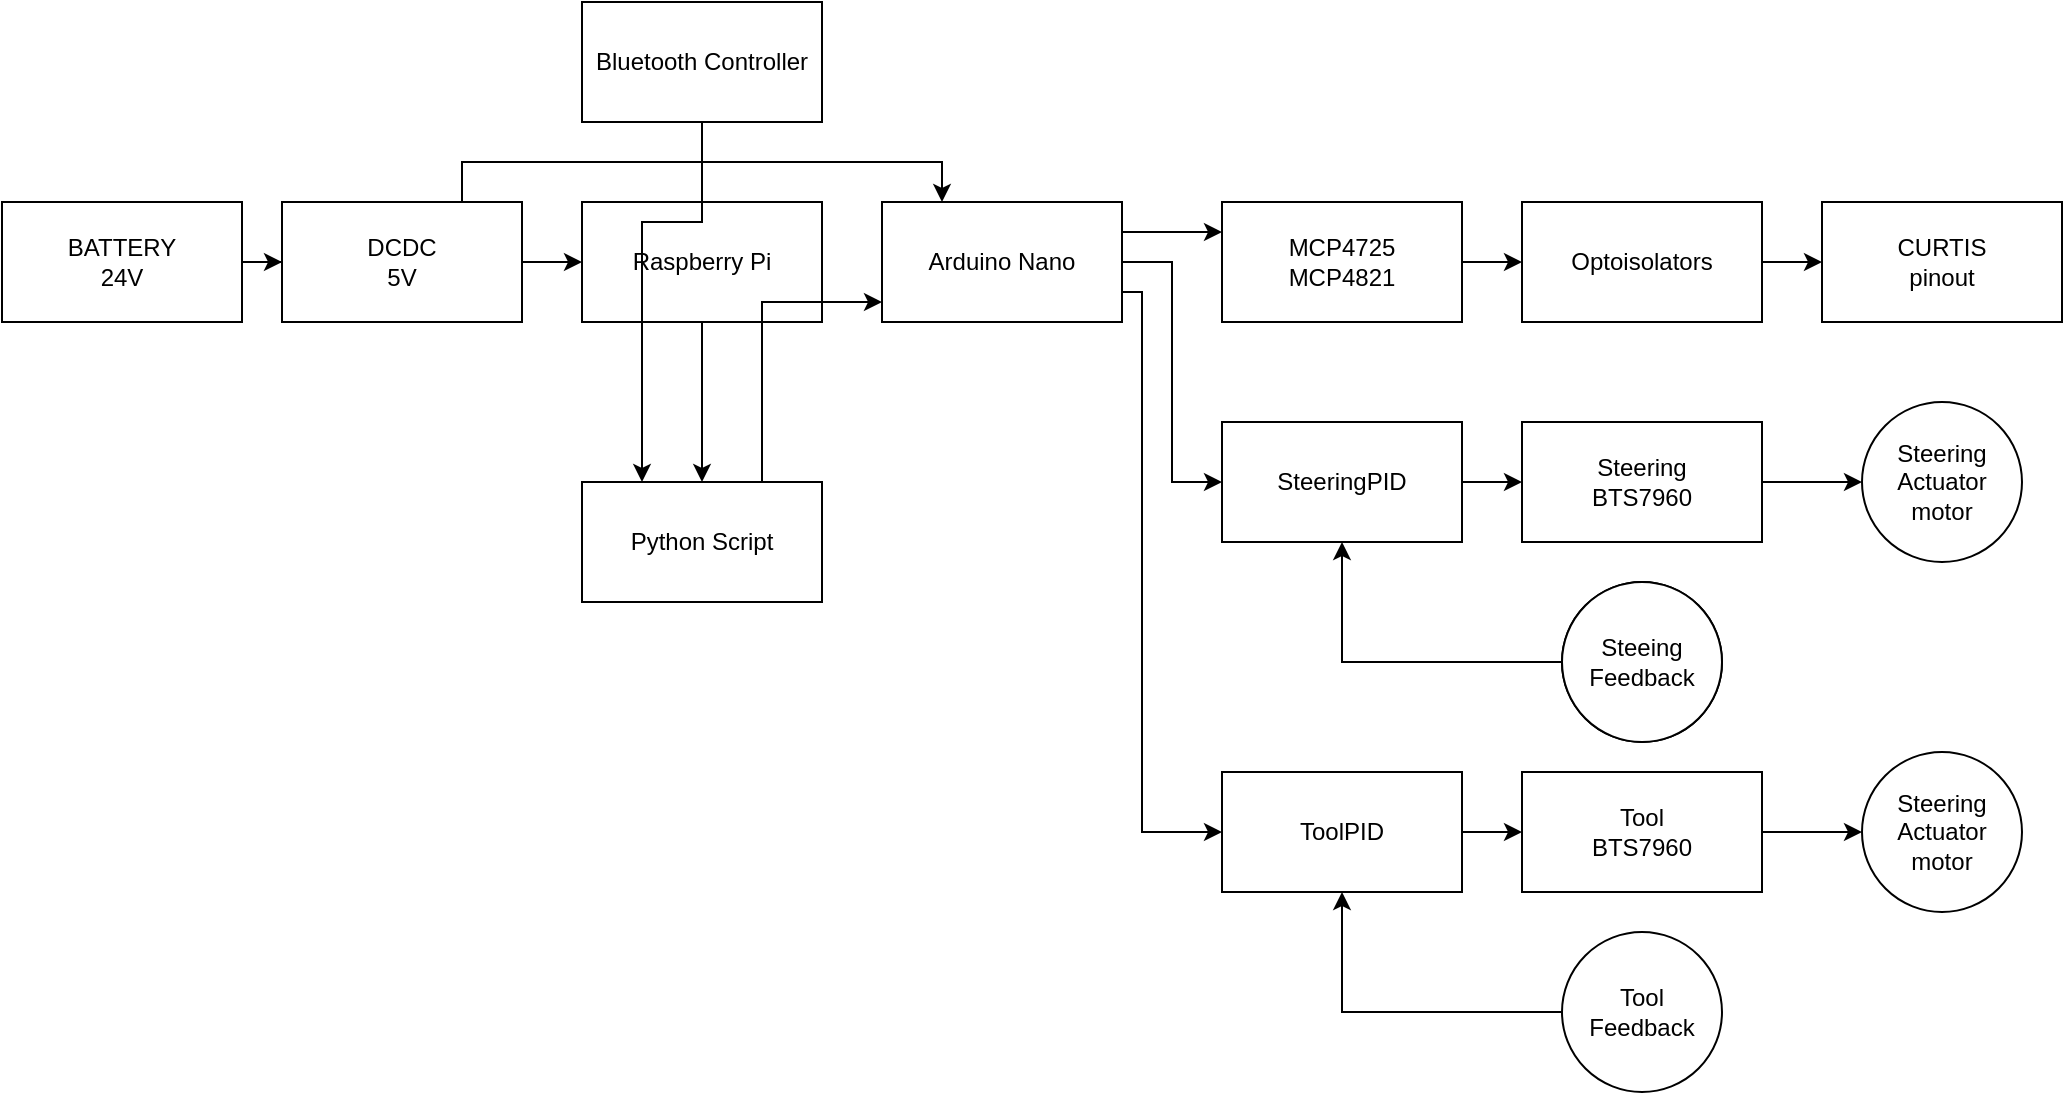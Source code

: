 <mxfile version="16.1.2" type="device"><diagram id="cDILfYpBFHD2wuZpUkf3" name="Page-1"><mxGraphModel dx="1929" dy="865" grid="1" gridSize="10" guides="1" tooltips="1" connect="1" arrows="1" fold="1" page="1" pageScale="1" pageWidth="827" pageHeight="1169" math="0" shadow="0"><root><mxCell id="0"/><mxCell id="1" parent="0"/><mxCell id="ZS4Yr3b1sY5v8P41Pc4C-11" style="edgeStyle=orthogonalEdgeStyle;rounded=0;orthogonalLoop=1;jettySize=auto;html=1;exitX=1;exitY=0.25;exitDx=0;exitDy=0;entryX=0;entryY=0.25;entryDx=0;entryDy=0;" parent="1" source="ZS4Yr3b1sY5v8P41Pc4C-1" target="ZS4Yr3b1sY5v8P41Pc4C-9" edge="1"><mxGeometry relative="1" as="geometry"/></mxCell><mxCell id="ZS4Yr3b1sY5v8P41Pc4C-14" style="edgeStyle=orthogonalEdgeStyle;rounded=0;orthogonalLoop=1;jettySize=auto;html=1;exitX=1;exitY=0.5;exitDx=0;exitDy=0;entryX=0;entryY=0.5;entryDx=0;entryDy=0;" parent="1" source="ZS4Yr3b1sY5v8P41Pc4C-1" target="ZS4Yr3b1sY5v8P41Pc4C-4" edge="1"><mxGeometry relative="1" as="geometry"/></mxCell><mxCell id="ZS4Yr3b1sY5v8P41Pc4C-15" style="edgeStyle=orthogonalEdgeStyle;rounded=0;orthogonalLoop=1;jettySize=auto;html=1;exitX=1;exitY=0.75;exitDx=0;exitDy=0;entryX=0;entryY=0.5;entryDx=0;entryDy=0;" parent="1" source="ZS4Yr3b1sY5v8P41Pc4C-1" target="ZS4Yr3b1sY5v8P41Pc4C-7" edge="1"><mxGeometry relative="1" as="geometry"><Array as="points"><mxPoint x="240" y="175"/><mxPoint x="240" y="445"/></Array></mxGeometry></mxCell><mxCell id="ZS4Yr3b1sY5v8P41Pc4C-1" value="Arduino Nano" style="rounded=0;whiteSpace=wrap;html=1;" parent="1" vertex="1"><mxGeometry x="110" y="130" width="120" height="60" as="geometry"/></mxCell><mxCell id="ZS4Yr3b1sY5v8P41Pc4C-18" style="edgeStyle=orthogonalEdgeStyle;rounded=0;orthogonalLoop=1;jettySize=auto;html=1;exitX=1;exitY=0.5;exitDx=0;exitDy=0;" parent="1" source="ZS4Yr3b1sY5v8P41Pc4C-2" target="ZS4Yr3b1sY5v8P41Pc4C-17" edge="1"><mxGeometry relative="1" as="geometry"/></mxCell><mxCell id="ZS4Yr3b1sY5v8P41Pc4C-2" value="Steering&lt;br&gt;BTS7960" style="rounded=0;whiteSpace=wrap;html=1;" parent="1" vertex="1"><mxGeometry x="430" y="240" width="120" height="60" as="geometry"/></mxCell><mxCell id="ZS4Yr3b1sY5v8P41Pc4C-23" style="edgeStyle=orthogonalEdgeStyle;rounded=0;orthogonalLoop=1;jettySize=auto;html=1;exitX=1;exitY=0.5;exitDx=0;exitDy=0;" parent="1" source="ZS4Yr3b1sY5v8P41Pc4C-3" target="ZS4Yr3b1sY5v8P41Pc4C-22" edge="1"><mxGeometry relative="1" as="geometry"/></mxCell><mxCell id="ZS4Yr3b1sY5v8P41Pc4C-3" value="Tool&lt;br&gt;BTS7960" style="rounded=0;whiteSpace=wrap;html=1;" parent="1" vertex="1"><mxGeometry x="430" y="415" width="120" height="60" as="geometry"/></mxCell><mxCell id="ZS4Yr3b1sY5v8P41Pc4C-16" style="edgeStyle=orthogonalEdgeStyle;rounded=0;orthogonalLoop=1;jettySize=auto;html=1;exitX=1;exitY=0.5;exitDx=0;exitDy=0;entryX=0;entryY=0.5;entryDx=0;entryDy=0;" parent="1" source="ZS4Yr3b1sY5v8P41Pc4C-4" target="ZS4Yr3b1sY5v8P41Pc4C-2" edge="1"><mxGeometry relative="1" as="geometry"/></mxCell><mxCell id="ZS4Yr3b1sY5v8P41Pc4C-4" value="SteeringPID" style="rounded=0;whiteSpace=wrap;html=1;" parent="1" vertex="1"><mxGeometry x="280" y="240" width="120" height="60" as="geometry"/></mxCell><mxCell id="ZS4Yr3b1sY5v8P41Pc4C-5" value="Steeing Feedback&lt;br&gt;" style="ellipse;whiteSpace=wrap;html=1;aspect=fixed;" parent="1" vertex="1"><mxGeometry x="450" y="320" width="80" height="80" as="geometry"/></mxCell><mxCell id="ZS4Yr3b1sY5v8P41Pc4C-19" style="edgeStyle=orthogonalEdgeStyle;rounded=0;orthogonalLoop=1;jettySize=auto;html=1;exitX=0;exitY=0.5;exitDx=0;exitDy=0;entryX=0.5;entryY=1;entryDx=0;entryDy=0;" parent="1" source="ZS4Yr3b1sY5v8P41Pc4C-6" target="ZS4Yr3b1sY5v8P41Pc4C-4" edge="1"><mxGeometry relative="1" as="geometry"/></mxCell><mxCell id="ZS4Yr3b1sY5v8P41Pc4C-6" value="Steeing Feedback&lt;br&gt;" style="ellipse;whiteSpace=wrap;html=1;aspect=fixed;" parent="1" vertex="1"><mxGeometry x="450" y="320" width="80" height="80" as="geometry"/></mxCell><mxCell id="ZS4Yr3b1sY5v8P41Pc4C-21" style="edgeStyle=orthogonalEdgeStyle;rounded=0;orthogonalLoop=1;jettySize=auto;html=1;exitX=1;exitY=0.5;exitDx=0;exitDy=0;entryX=0;entryY=0.5;entryDx=0;entryDy=0;" parent="1" source="ZS4Yr3b1sY5v8P41Pc4C-7" target="ZS4Yr3b1sY5v8P41Pc4C-3" edge="1"><mxGeometry relative="1" as="geometry"/></mxCell><mxCell id="ZS4Yr3b1sY5v8P41Pc4C-7" value="ToolPID" style="rounded=0;whiteSpace=wrap;html=1;" parent="1" vertex="1"><mxGeometry x="280" y="415" width="120" height="60" as="geometry"/></mxCell><mxCell id="ZS4Yr3b1sY5v8P41Pc4C-20" style="edgeStyle=orthogonalEdgeStyle;rounded=0;orthogonalLoop=1;jettySize=auto;html=1;exitX=0;exitY=0.5;exitDx=0;exitDy=0;entryX=0.5;entryY=1;entryDx=0;entryDy=0;" parent="1" source="ZS4Yr3b1sY5v8P41Pc4C-8" target="ZS4Yr3b1sY5v8P41Pc4C-7" edge="1"><mxGeometry relative="1" as="geometry"/></mxCell><mxCell id="ZS4Yr3b1sY5v8P41Pc4C-8" value="Tool Feedback" style="ellipse;whiteSpace=wrap;html=1;aspect=fixed;" parent="1" vertex="1"><mxGeometry x="450" y="495" width="80" height="80" as="geometry"/></mxCell><mxCell id="ZS4Yr3b1sY5v8P41Pc4C-12" style="edgeStyle=orthogonalEdgeStyle;rounded=0;orthogonalLoop=1;jettySize=auto;html=1;exitX=1;exitY=0.5;exitDx=0;exitDy=0;entryX=0;entryY=0.5;entryDx=0;entryDy=0;" parent="1" source="ZS4Yr3b1sY5v8P41Pc4C-9" target="ZS4Yr3b1sY5v8P41Pc4C-10" edge="1"><mxGeometry relative="1" as="geometry"/></mxCell><mxCell id="ZS4Yr3b1sY5v8P41Pc4C-9" value="MCP4725&lt;br&gt;MCP4821" style="rounded=0;whiteSpace=wrap;html=1;" parent="1" vertex="1"><mxGeometry x="280" y="130" width="120" height="60" as="geometry"/></mxCell><mxCell id="ZS4Yr3b1sY5v8P41Pc4C-24" style="edgeStyle=orthogonalEdgeStyle;rounded=0;orthogonalLoop=1;jettySize=auto;html=1;exitX=1;exitY=0.5;exitDx=0;exitDy=0;" parent="1" source="ZS4Yr3b1sY5v8P41Pc4C-10" target="ZS4Yr3b1sY5v8P41Pc4C-13" edge="1"><mxGeometry relative="1" as="geometry"/></mxCell><mxCell id="ZS4Yr3b1sY5v8P41Pc4C-10" value="Optoisolators" style="rounded=0;whiteSpace=wrap;html=1;" parent="1" vertex="1"><mxGeometry x="430" y="130" width="120" height="60" as="geometry"/></mxCell><mxCell id="ZS4Yr3b1sY5v8P41Pc4C-13" value="CURTIS&lt;br&gt;pinout" style="rounded=0;whiteSpace=wrap;html=1;" parent="1" vertex="1"><mxGeometry x="580" y="130" width="120" height="60" as="geometry"/></mxCell><mxCell id="ZS4Yr3b1sY5v8P41Pc4C-17" value="Steering&lt;br&gt;Actuator&lt;br&gt;motor" style="ellipse;whiteSpace=wrap;html=1;aspect=fixed;" parent="1" vertex="1"><mxGeometry x="600" y="230" width="80" height="80" as="geometry"/></mxCell><mxCell id="ZS4Yr3b1sY5v8P41Pc4C-22" value="Steering&lt;br&gt;Actuator&lt;br&gt;motor" style="ellipse;whiteSpace=wrap;html=1;aspect=fixed;" parent="1" vertex="1"><mxGeometry x="600" y="405" width="80" height="80" as="geometry"/></mxCell><mxCell id="ZS4Yr3b1sY5v8P41Pc4C-29" value="" style="edgeStyle=orthogonalEdgeStyle;rounded=0;orthogonalLoop=1;jettySize=auto;html=1;" parent="1" source="ZS4Yr3b1sY5v8P41Pc4C-25" target="ZS4Yr3b1sY5v8P41Pc4C-28" edge="1"><mxGeometry relative="1" as="geometry"/></mxCell><mxCell id="ZS4Yr3b1sY5v8P41Pc4C-25" value="Raspberry Pi" style="rounded=0;whiteSpace=wrap;html=1;" parent="1" vertex="1"><mxGeometry x="-40" y="130" width="120" height="60" as="geometry"/></mxCell><mxCell id="ZS4Yr3b1sY5v8P41Pc4C-35" style="edgeStyle=orthogonalEdgeStyle;rounded=0;orthogonalLoop=1;jettySize=auto;html=1;exitX=1;exitY=0.5;exitDx=0;exitDy=0;entryX=0;entryY=0.5;entryDx=0;entryDy=0;" parent="1" source="ZS4Yr3b1sY5v8P41Pc4C-26" target="ZS4Yr3b1sY5v8P41Pc4C-25" edge="1"><mxGeometry relative="1" as="geometry"/></mxCell><mxCell id="ZS4Yr3b1sY5v8P41Pc4C-36" style="edgeStyle=orthogonalEdgeStyle;rounded=0;orthogonalLoop=1;jettySize=auto;html=1;exitX=0.75;exitY=0;exitDx=0;exitDy=0;entryX=0.25;entryY=0;entryDx=0;entryDy=0;" parent="1" source="ZS4Yr3b1sY5v8P41Pc4C-26" target="ZS4Yr3b1sY5v8P41Pc4C-1" edge="1"><mxGeometry relative="1" as="geometry"/></mxCell><mxCell id="ZS4Yr3b1sY5v8P41Pc4C-26" value="DCDC&lt;br&gt;5V&lt;br&gt;" style="rounded=0;whiteSpace=wrap;html=1;" parent="1" vertex="1"><mxGeometry x="-190" y="130" width="120" height="60" as="geometry"/></mxCell><mxCell id="ZS4Yr3b1sY5v8P41Pc4C-34" style="edgeStyle=orthogonalEdgeStyle;rounded=0;orthogonalLoop=1;jettySize=auto;html=1;exitX=1;exitY=0.5;exitDx=0;exitDy=0;" parent="1" source="ZS4Yr3b1sY5v8P41Pc4C-27" target="ZS4Yr3b1sY5v8P41Pc4C-26" edge="1"><mxGeometry relative="1" as="geometry"/></mxCell><mxCell id="ZS4Yr3b1sY5v8P41Pc4C-27" value="BATTERY&lt;br&gt;24V" style="rounded=0;whiteSpace=wrap;html=1;" parent="1" vertex="1"><mxGeometry x="-330" y="130" width="120" height="60" as="geometry"/></mxCell><mxCell id="ZS4Yr3b1sY5v8P41Pc4C-30" style="edgeStyle=orthogonalEdgeStyle;rounded=0;orthogonalLoop=1;jettySize=auto;html=1;exitX=0.75;exitY=0;exitDx=0;exitDy=0;" parent="1" source="ZS4Yr3b1sY5v8P41Pc4C-28" edge="1"><mxGeometry relative="1" as="geometry"><mxPoint x="110" y="180" as="targetPoint"/><Array as="points"><mxPoint x="50" y="180"/><mxPoint x="110" y="180"/></Array></mxGeometry></mxCell><mxCell id="ZS4Yr3b1sY5v8P41Pc4C-28" value="Python Script" style="rounded=0;whiteSpace=wrap;html=1;" parent="1" vertex="1"><mxGeometry x="-40" y="270" width="120" height="60" as="geometry"/></mxCell><mxCell id="ZS4Yr3b1sY5v8P41Pc4C-33" style="edgeStyle=orthogonalEdgeStyle;rounded=0;orthogonalLoop=1;jettySize=auto;html=1;exitX=0.5;exitY=1;exitDx=0;exitDy=0;entryX=0.25;entryY=0;entryDx=0;entryDy=0;" parent="1" source="ZS4Yr3b1sY5v8P41Pc4C-31" target="ZS4Yr3b1sY5v8P41Pc4C-28" edge="1"><mxGeometry relative="1" as="geometry"><Array as="points"><mxPoint x="20" y="140"/><mxPoint x="-10" y="140"/></Array></mxGeometry></mxCell><mxCell id="ZS4Yr3b1sY5v8P41Pc4C-31" value="Bluetooth Controller" style="rounded=0;whiteSpace=wrap;html=1;" parent="1" vertex="1"><mxGeometry x="-40" y="30" width="120" height="60" as="geometry"/></mxCell></root></mxGraphModel></diagram></mxfile>